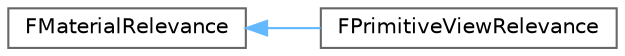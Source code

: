 digraph "Graphical Class Hierarchy"
{
 // INTERACTIVE_SVG=YES
 // LATEX_PDF_SIZE
  bgcolor="transparent";
  edge [fontname=Helvetica,fontsize=10,labelfontname=Helvetica,labelfontsize=10];
  node [fontname=Helvetica,fontsize=10,shape=box,height=0.2,width=0.4];
  rankdir="LR";
  Node0 [id="Node000000",label="FMaterialRelevance",height=0.2,width=0.4,color="grey40", fillcolor="white", style="filled",URL="$dd/d65/structFMaterialRelevance.html",tooltip=" "];
  Node0 -> Node1 [id="edge4352_Node000000_Node000001",dir="back",color="steelblue1",style="solid",tooltip=" "];
  Node1 [id="Node000001",label="FPrimitiveViewRelevance",height=0.2,width=0.4,color="grey40", fillcolor="white", style="filled",URL="$dd/d6e/structFPrimitiveViewRelevance.html",tooltip="The different types of relevance a primitive scene proxy can declare towards a particular scene view."];
}
